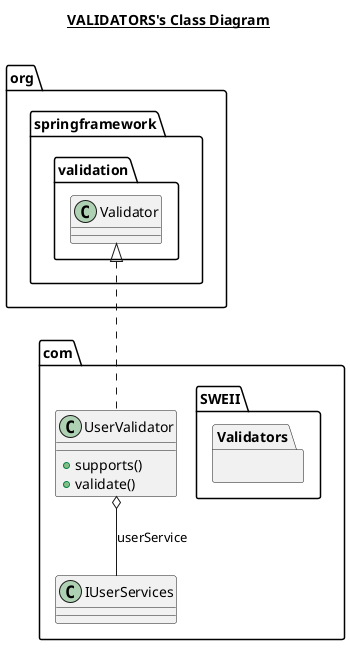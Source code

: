 @startuml

title __VALIDATORS's Class Diagram__\n

  namespace com.SWEII {
    namespace Validators {
      class com.UserValidator {
          + supports()
          + validate()
      }
    }
  }
  

  com.UserValidator .up.|> org.springframework.validation.Validator
  com.UserValidator o-- com.IUserServices : userService


right footer

endfooter

@enduml
